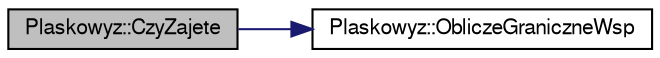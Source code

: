 digraph "Plaskowyz::CzyZajete"
{
 // LATEX_PDF_SIZE
  edge [fontname="FreeSans",fontsize="10",labelfontname="FreeSans",labelfontsize="10"];
  node [fontname="FreeSans",fontsize="10",shape=record];
  rankdir="LR";
  Node1 [label="Plaskowyz::CzyZajete",height=0.2,width=0.4,color="black", fillcolor="grey75", style="filled", fontcolor="black",tooltip="Metoda sprawdzajaca czy dane polozenie jest zajete przez obiekt klasy GoraZDlugaGrania."];
  Node1 -> Node2 [color="midnightblue",fontsize="10",style="solid",fontname="FreeSans"];
  Node2 [label="Plaskowyz::ObliczeGraniczneWsp",height=0.2,width=0.4,color="black", fillcolor="white", style="filled",URL="$a00154.html#a61505a62183ba4ee34ba6cd44820a5fb",tooltip="Metody sprawdzajace zajetosc obszaru."];
}
